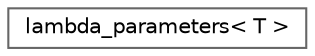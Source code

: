 digraph "Graphical Class Hierarchy"
{
 // LATEX_PDF_SIZE
  bgcolor="transparent";
  edge [fontname=Helvetica,fontsize=10,labelfontname=Helvetica,labelfontsize=10];
  node [fontname=Helvetica,fontsize=10,shape=box,height=0.2,width=0.4];
  rankdir="LR";
  Node0 [label="lambda_parameters\< T \>",height=0.2,width=0.4,color="grey40", fillcolor="white", style="filled",URL="$structlambda__parameters.html",tooltip=" "];
}
